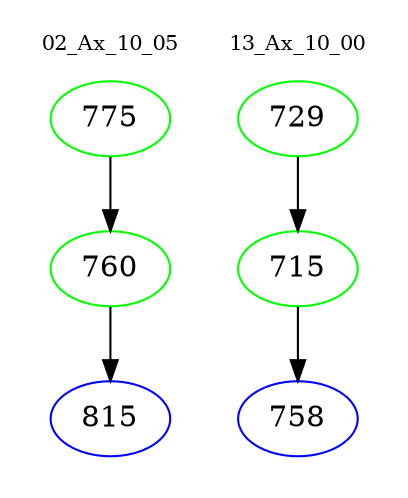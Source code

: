 digraph{
subgraph cluster_0 {
color = white
label = "02_Ax_10_05";
fontsize=10;
T0_775 [label="775", color="green"]
T0_775 -> T0_760 [color="black"]
T0_760 [label="760", color="green"]
T0_760 -> T0_815 [color="black"]
T0_815 [label="815", color="blue"]
}
subgraph cluster_1 {
color = white
label = "13_Ax_10_00";
fontsize=10;
T1_729 [label="729", color="green"]
T1_729 -> T1_715 [color="black"]
T1_715 [label="715", color="green"]
T1_715 -> T1_758 [color="black"]
T1_758 [label="758", color="blue"]
}
}
